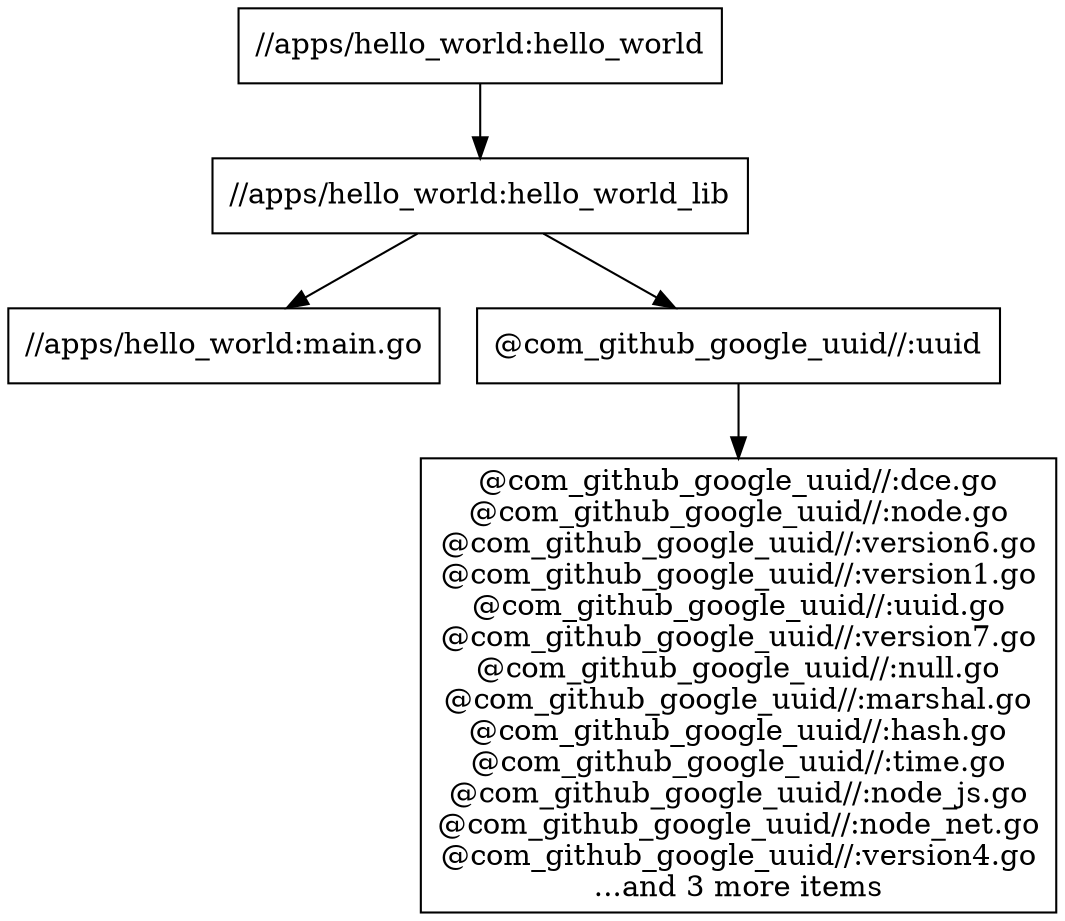 digraph mygraph {
  node [shape=box];
  "//apps/hello_world:hello_world"
  "//apps/hello_world:hello_world" -> "//apps/hello_world:hello_world_lib"
  "//apps/hello_world:hello_world_lib"
  "//apps/hello_world:hello_world_lib" -> "//apps/hello_world:main.go"
  "//apps/hello_world:hello_world_lib" -> "@com_github_google_uuid//:uuid"
  "@com_github_google_uuid//:uuid"
  "@com_github_google_uuid//:uuid" -> "@com_github_google_uuid//:dce.go\n@com_github_google_uuid//:node.go\n@com_github_google_uuid//:version6.go\n@com_github_google_uuid//:version1.go\n@com_github_google_uuid//:uuid.go\n@com_github_google_uuid//:version7.go\n@com_github_google_uuid//:null.go\n@com_github_google_uuid//:marshal.go\n@com_github_google_uuid//:hash.go\n@com_github_google_uuid//:time.go\n@com_github_google_uuid//:node_js.go\n@com_github_google_uuid//:node_net.go\n@com_github_google_uuid//:version4.go\n...and 3 more items"
  "@com_github_google_uuid//:dce.go\n@com_github_google_uuid//:node.go\n@com_github_google_uuid//:version6.go\n@com_github_google_uuid//:version1.go\n@com_github_google_uuid//:uuid.go\n@com_github_google_uuid//:version7.go\n@com_github_google_uuid//:null.go\n@com_github_google_uuid//:marshal.go\n@com_github_google_uuid//:hash.go\n@com_github_google_uuid//:time.go\n@com_github_google_uuid//:node_js.go\n@com_github_google_uuid//:node_net.go\n@com_github_google_uuid//:version4.go\n...and 3 more items"
  "//apps/hello_world:main.go"
}
